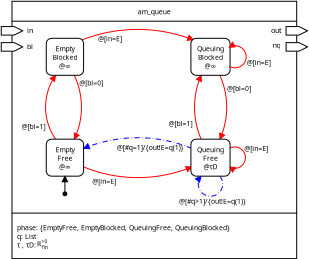 <?xml version="1.0" encoding="UTF-8"?>
<dia:diagram xmlns:dia="http://www.lysator.liu.se/~alla/dia/">
  <dia:layer name="Hintergrund" visible="true" connectable="false"/>
  <dia:layer name="Hintergrund" visible="true" connectable="true" active="true">
    <dia:object type="Standard - Text" version="1" id="O0">
      <dia:attribute name="obj_pos">
        <dia:point val="32.598,25.551"/>
      </dia:attribute>
      <dia:attribute name="obj_bb">
        <dia:rectangle val="32.598,24.971;33.025,25.688"/>
      </dia:attribute>
      <dia:attribute name="text">
        <dia:composite type="text">
          <dia:attribute name="string">
            <dia:string>#X#</dia:string>
          </dia:attribute>
          <dia:attribute name="font">
            <dia:font family="sans" style="0" name="Helvetica"/>
          </dia:attribute>
          <dia:attribute name="height">
            <dia:real val="0.8"/>
          </dia:attribute>
          <dia:attribute name="pos">
            <dia:point val="32.598,25.551"/>
          </dia:attribute>
          <dia:attribute name="color">
            <dia:color val="#ffffffff"/>
          </dia:attribute>
          <dia:attribute name="alignment">
            <dia:enum val="0"/>
          </dia:attribute>
        </dia:composite>
      </dia:attribute>
      <dia:attribute name="valign">
        <dia:enum val="3"/>
      </dia:attribute>
    </dia:object>
    <dia:object type="Flowchart - Box" version="0" id="O1">
      <dia:attribute name="obj_pos">
        <dia:point val="8.684,5.206"/>
      </dia:attribute>
      <dia:attribute name="obj_bb">
        <dia:rectangle val="8.659,5.181;35.277,7.09"/>
      </dia:attribute>
      <dia:attribute name="elem_corner">
        <dia:point val="8.684,5.206"/>
      </dia:attribute>
      <dia:attribute name="elem_width">
        <dia:real val="26.568"/>
      </dia:attribute>
      <dia:attribute name="elem_height">
        <dia:real val="1.86"/>
      </dia:attribute>
      <dia:attribute name="border_width">
        <dia:real val="0.05"/>
      </dia:attribute>
      <dia:attribute name="show_background">
        <dia:boolean val="true"/>
      </dia:attribute>
      <dia:attribute name="padding">
        <dia:real val="0.5"/>
      </dia:attribute>
      <dia:attribute name="text">
        <dia:composite type="text">
          <dia:attribute name="string">
            <dia:string>#am_queue#</dia:string>
          </dia:attribute>
          <dia:attribute name="font">
            <dia:font family="sans" style="0" name="Helvetica"/>
          </dia:attribute>
          <dia:attribute name="height">
            <dia:real val="0.8"/>
          </dia:attribute>
          <dia:attribute name="pos">
            <dia:point val="21.968,6.316"/>
          </dia:attribute>
          <dia:attribute name="color">
            <dia:color val="#000000ff"/>
          </dia:attribute>
          <dia:attribute name="alignment">
            <dia:enum val="1"/>
          </dia:attribute>
        </dia:composite>
      </dia:attribute>
    </dia:object>
    <dia:object type="Standard - Line" version="0" id="O2">
      <dia:attribute name="obj_pos">
        <dia:point val="8.684,7.065"/>
      </dia:attribute>
      <dia:attribute name="obj_bb">
        <dia:rectangle val="8.659,7.04;8.709,24.998"/>
      </dia:attribute>
      <dia:attribute name="conn_endpoints">
        <dia:point val="8.684,7.065"/>
        <dia:point val="8.684,24.973"/>
      </dia:attribute>
      <dia:attribute name="numcp">
        <dia:int val="1"/>
      </dia:attribute>
      <dia:attribute name="line_width">
        <dia:real val="0.05"/>
      </dia:attribute>
      <dia:connections>
        <dia:connection handle="0" to="O1" connection="11"/>
        <dia:connection handle="1" to="O40" connection="0"/>
      </dia:connections>
    </dia:object>
    <dia:object type="Standard - Line" version="0" id="O3">
      <dia:attribute name="obj_pos">
        <dia:point val="35.252,7.065"/>
      </dia:attribute>
      <dia:attribute name="obj_bb">
        <dia:rectangle val="35.227,7.04;35.277,24.998"/>
      </dia:attribute>
      <dia:attribute name="conn_endpoints">
        <dia:point val="35.252,7.065"/>
        <dia:point val="35.252,24.973"/>
      </dia:attribute>
      <dia:attribute name="numcp">
        <dia:int val="1"/>
      </dia:attribute>
      <dia:attribute name="line_width">
        <dia:real val="0.05"/>
      </dia:attribute>
      <dia:connections>
        <dia:connection handle="0" to="O1" connection="15"/>
        <dia:connection handle="1" to="O40" connection="4"/>
      </dia:connections>
    </dia:object>
    <dia:object type="Standard - Text" version="1" id="O4">
      <dia:attribute name="obj_pos">
        <dia:point val="15.684,1.564"/>
      </dia:attribute>
      <dia:attribute name="obj_bb">
        <dia:rectangle val="15.684,0.337;15.684,1.852"/>
      </dia:attribute>
      <dia:attribute name="text">
        <dia:composite type="text">
          <dia:attribute name="string">
            <dia:string>##</dia:string>
          </dia:attribute>
          <dia:attribute name="font">
            <dia:font family="sans" style="0" name="Helvetica"/>
          </dia:attribute>
          <dia:attribute name="height">
            <dia:real val="1.693"/>
          </dia:attribute>
          <dia:attribute name="pos">
            <dia:point val="15.684,1.564"/>
          </dia:attribute>
          <dia:attribute name="color">
            <dia:color val="#000000ff"/>
          </dia:attribute>
          <dia:attribute name="alignment">
            <dia:enum val="0"/>
          </dia:attribute>
        </dia:composite>
      </dia:attribute>
      <dia:attribute name="valign">
        <dia:enum val="3"/>
      </dia:attribute>
    </dia:object>
    <dia:object type="Standard - Text" version="1" id="O5">
      <dia:attribute name="obj_pos">
        <dia:point val="8.684,1.564"/>
      </dia:attribute>
      <dia:attribute name="obj_bb">
        <dia:rectangle val="8.684,0.337;8.684,1.852"/>
      </dia:attribute>
      <dia:attribute name="text">
        <dia:composite type="text">
          <dia:attribute name="string">
            <dia:string>##</dia:string>
          </dia:attribute>
          <dia:attribute name="font">
            <dia:font family="sans" style="0" name="Helvetica"/>
          </dia:attribute>
          <dia:attribute name="height">
            <dia:real val="1.693"/>
          </dia:attribute>
          <dia:attribute name="pos">
            <dia:point val="8.684,1.564"/>
          </dia:attribute>
          <dia:attribute name="color">
            <dia:color val="#000000ff"/>
          </dia:attribute>
          <dia:attribute name="alignment">
            <dia:enum val="0"/>
          </dia:attribute>
        </dia:composite>
      </dia:attribute>
      <dia:attribute name="valign">
        <dia:enum val="3"/>
      </dia:attribute>
    </dia:object>
    <dia:group>
      <dia:attribute name="meta">
        <dia:composite type="dict"/>
      </dia:attribute>
      <dia:attribute name="matrix"/>
      <dia:object type="Standard - Text" version="1" id="O6">
        <dia:attribute name="obj_pos">
          <dia:point val="9.575,17.133"/>
        </dia:attribute>
        <dia:attribute name="obj_bb">
          <dia:rectangle val="9.575,16.553;11.808,17.27"/>
        </dia:attribute>
        <dia:attribute name="text">
          <dia:composite type="text">
            <dia:attribute name="string">
              <dia:string>#@[bl=1]#</dia:string>
            </dia:attribute>
            <dia:attribute name="font">
              <dia:font family="sans" style="0" name="Helvetica"/>
            </dia:attribute>
            <dia:attribute name="height">
              <dia:real val="0.8"/>
            </dia:attribute>
            <dia:attribute name="pos">
              <dia:point val="9.575,17.133"/>
            </dia:attribute>
            <dia:attribute name="color">
              <dia:color val="#000000ff"/>
            </dia:attribute>
            <dia:attribute name="alignment">
              <dia:enum val="0"/>
            </dia:attribute>
          </dia:composite>
        </dia:attribute>
        <dia:attribute name="valign">
          <dia:enum val="3"/>
        </dia:attribute>
      </dia:object>
      <dia:group>
        <dia:attribute name="meta">
          <dia:composite type="dict"/>
        </dia:attribute>
        <dia:attribute name="matrix"/>
        <dia:object type="Standard - Text" version="1" id="O7">
          <dia:attribute name="obj_pos">
            <dia:point val="30.587,11.142"/>
          </dia:attribute>
          <dia:attribute name="obj_bb">
            <dia:rectangle val="30.587,10.562;32.892,11.28"/>
          </dia:attribute>
          <dia:attribute name="text">
            <dia:composite type="text">
              <dia:attribute name="string">
                <dia:string>#@[in=E]#</dia:string>
              </dia:attribute>
              <dia:attribute name="font">
                <dia:font family="sans" style="0" name="Helvetica"/>
              </dia:attribute>
              <dia:attribute name="height">
                <dia:real val="0.8"/>
              </dia:attribute>
              <dia:attribute name="pos">
                <dia:point val="30.587,11.142"/>
              </dia:attribute>
              <dia:attribute name="color">
                <dia:color val="#000000ff"/>
              </dia:attribute>
              <dia:attribute name="alignment">
                <dia:enum val="0"/>
              </dia:attribute>
            </dia:composite>
          </dia:attribute>
          <dia:attribute name="valign">
            <dia:enum val="3"/>
          </dia:attribute>
        </dia:object>
        <dia:group>
          <dia:attribute name="meta">
            <dia:composite type="dict"/>
          </dia:attribute>
          <dia:attribute name="matrix"/>
          <dia:object type="Standard - Text" version="1" id="O8">
            <dia:attribute name="obj_pos">
              <dia:point val="30.35,19.189"/>
            </dia:attribute>
            <dia:attribute name="obj_bb">
              <dia:rectangle val="30.35,18.609;32.655,19.326"/>
            </dia:attribute>
            <dia:attribute name="text">
              <dia:composite type="text">
                <dia:attribute name="string">
                  <dia:string>#@[in=E]#</dia:string>
                </dia:attribute>
                <dia:attribute name="font">
                  <dia:font family="sans" style="0" name="Helvetica"/>
                </dia:attribute>
                <dia:attribute name="height">
                  <dia:real val="0.8"/>
                </dia:attribute>
                <dia:attribute name="pos">
                  <dia:point val="30.35,19.189"/>
                </dia:attribute>
                <dia:attribute name="color">
                  <dia:color val="#000000ff"/>
                </dia:attribute>
                <dia:attribute name="alignment">
                  <dia:enum val="0"/>
                </dia:attribute>
              </dia:composite>
            </dia:attribute>
            <dia:attribute name="valign">
              <dia:enum val="3"/>
            </dia:attribute>
          </dia:object>
          <dia:group>
            <dia:attribute name="meta">
              <dia:composite type="dict"/>
            </dia:attribute>
            <dia:attribute name="matrix"/>
            <dia:object type="Standard - Arc" version="0" id="O9">
              <dia:attribute name="obj_pos">
                <dia:point val="28.948,18.937"/>
              </dia:attribute>
              <dia:attribute name="obj_bb">
                <dia:rectangle val="28.922,18.771;30.492,21.194"/>
              </dia:attribute>
              <dia:attribute name="conn_endpoints">
                <dia:point val="28.948,18.937"/>
                <dia:point val="28.948,20.663"/>
              </dia:attribute>
              <dia:attribute name="arc_color">
                <dia:color val="#ff0000ff"/>
              </dia:attribute>
              <dia:attribute name="curve_distance">
                <dia:real val="-1.518"/>
              </dia:attribute>
              <dia:attribute name="line_width">
                <dia:real val="0.05"/>
              </dia:attribute>
              <dia:attribute name="end_arrow">
                <dia:enum val="3"/>
              </dia:attribute>
              <dia:attribute name="end_arrow_length">
                <dia:real val="0.5"/>
              </dia:attribute>
              <dia:attribute name="end_arrow_width">
                <dia:real val="0.5"/>
              </dia:attribute>
            </dia:object>
            <dia:object type="Standard - Arc" version="0" id="O10">
              <dia:attribute name="obj_pos">
                <dia:point val="12.753,18.075"/>
              </dia:attribute>
              <dia:attribute name="obj_bb">
                <dia:rectangle val="11.792,12.088;12.778,18.1"/>
              </dia:attribute>
              <dia:attribute name="conn_endpoints">
                <dia:point val="12.753,18.075"/>
                <dia:point val="12.753,12.113"/>
              </dia:attribute>
              <dia:attribute name="arc_color">
                <dia:color val="#ff0000ff"/>
              </dia:attribute>
              <dia:attribute name="curve_distance">
                <dia:real val="-0.936"/>
              </dia:attribute>
              <dia:attribute name="line_width">
                <dia:real val="0.05"/>
              </dia:attribute>
              <dia:attribute name="end_arrow">
                <dia:enum val="3"/>
              </dia:attribute>
              <dia:attribute name="end_arrow_length">
                <dia:real val="0.5"/>
              </dia:attribute>
              <dia:attribute name="end_arrow_width">
                <dia:real val="0.5"/>
              </dia:attribute>
            </dia:object>
            <dia:object type="Standard - Arc" version="0" id="O11">
              <dia:attribute name="obj_pos">
                <dia:point val="14.494,12.113"/>
              </dia:attribute>
              <dia:attribute name="obj_bb">
                <dia:rectangle val="14.461,12.088;15.195,18.103"/>
              </dia:attribute>
              <dia:attribute name="conn_endpoints">
                <dia:point val="14.494,12.113"/>
                <dia:point val="14.494,18.075"/>
              </dia:attribute>
              <dia:attribute name="arc_color">
                <dia:color val="#ff0000ff"/>
              </dia:attribute>
              <dia:attribute name="curve_distance">
                <dia:real val="-0.676"/>
              </dia:attribute>
              <dia:attribute name="line_width">
                <dia:real val="0.05"/>
              </dia:attribute>
              <dia:attribute name="end_arrow">
                <dia:enum val="3"/>
              </dia:attribute>
              <dia:attribute name="end_arrow_length">
                <dia:real val="0.5"/>
              </dia:attribute>
              <dia:attribute name="end_arrow_width">
                <dia:real val="0.5"/>
              </dia:attribute>
            </dia:object>
            <dia:object type="Standard - Text" version="1" id="O12">
              <dia:attribute name="obj_pos">
                <dia:point val="14.972,13.065"/>
              </dia:attribute>
              <dia:attribute name="obj_bb">
                <dia:rectangle val="14.972,12.485;17.204,13.203"/>
              </dia:attribute>
              <dia:attribute name="text">
                <dia:composite type="text">
                  <dia:attribute name="string">
                    <dia:string>#@[bl=0]#</dia:string>
                  </dia:attribute>
                  <dia:attribute name="font">
                    <dia:font family="sans" style="0" name="Helvetica"/>
                  </dia:attribute>
                  <dia:attribute name="height">
                    <dia:real val="0.8"/>
                  </dia:attribute>
                  <dia:attribute name="pos">
                    <dia:point val="14.972,13.065"/>
                  </dia:attribute>
                  <dia:attribute name="color">
                    <dia:color val="#000000ff"/>
                  </dia:attribute>
                  <dia:attribute name="alignment">
                    <dia:enum val="0"/>
                  </dia:attribute>
                </dia:composite>
              </dia:attribute>
              <dia:attribute name="valign">
                <dia:enum val="3"/>
              </dia:attribute>
            </dia:object>
            <dia:object type="Standard - Arc" version="0" id="O13">
              <dia:attribute name="obj_pos">
                <dia:point val="15.364,20.663"/>
              </dia:attribute>
              <dia:attribute name="obj_bb">
                <dia:rectangle val="15.339,20.599;25.494,21.688"/>
              </dia:attribute>
              <dia:attribute name="conn_endpoints">
                <dia:point val="15.364,20.663"/>
                <dia:point val="25.466,20.663"/>
              </dia:attribute>
              <dia:attribute name="arc_color">
                <dia:color val="#ff0000ff"/>
              </dia:attribute>
              <dia:attribute name="curve_distance">
                <dia:real val="1"/>
              </dia:attribute>
              <dia:attribute name="line_width">
                <dia:real val="0.05"/>
              </dia:attribute>
              <dia:attribute name="end_arrow">
                <dia:enum val="3"/>
              </dia:attribute>
              <dia:attribute name="end_arrow_length">
                <dia:real val="0.5"/>
              </dia:attribute>
              <dia:attribute name="end_arrow_width">
                <dia:real val="0.5"/>
              </dia:attribute>
            </dia:object>
            <dia:object type="Standard - Arc" version="0" id="O14">
              <dia:attribute name="obj_pos">
                <dia:point val="25.466,18.937"/>
              </dia:attribute>
              <dia:attribute name="obj_bb">
                <dia:rectangle val="15.336,17.912;25.491,19.001"/>
              </dia:attribute>
              <dia:attribute name="conn_endpoints">
                <dia:point val="25.466,18.937"/>
                <dia:point val="15.364,18.937"/>
              </dia:attribute>
              <dia:attribute name="arc_color">
                <dia:color val="#0000ffff"/>
              </dia:attribute>
              <dia:attribute name="curve_distance">
                <dia:real val="1"/>
              </dia:attribute>
              <dia:attribute name="line_width">
                <dia:real val="0.05"/>
              </dia:attribute>
              <dia:attribute name="line_style">
                <dia:enum val="2"/>
              </dia:attribute>
              <dia:attribute name="dashlength">
                <dia:real val="0.5"/>
              </dia:attribute>
              <dia:attribute name="end_arrow">
                <dia:enum val="3"/>
              </dia:attribute>
              <dia:attribute name="end_arrow_length">
                <dia:real val="0.5"/>
              </dia:attribute>
              <dia:attribute name="end_arrow_width">
                <dia:real val="0.5"/>
              </dia:attribute>
            </dia:object>
            <dia:object type="Standard - Text" version="1" id="O15">
              <dia:attribute name="obj_pos">
                <dia:point val="18.47,19.093"/>
              </dia:attribute>
              <dia:attribute name="obj_bb">
                <dia:rectangle val="18.47,18.513;24.525,19.23"/>
              </dia:attribute>
              <dia:attribute name="text">
                <dia:composite type="text">
                  <dia:attribute name="string">
                    <dia:string>#@[#q=1]/{out!E=q(1)}#</dia:string>
                  </dia:attribute>
                  <dia:attribute name="font">
                    <dia:font family="sans" style="0" name="Helvetica"/>
                  </dia:attribute>
                  <dia:attribute name="height">
                    <dia:real val="0.8"/>
                  </dia:attribute>
                  <dia:attribute name="pos">
                    <dia:point val="18.47,19.093"/>
                  </dia:attribute>
                  <dia:attribute name="color">
                    <dia:color val="#000000ff"/>
                  </dia:attribute>
                  <dia:attribute name="alignment">
                    <dia:enum val="0"/>
                  </dia:attribute>
                </dia:composite>
              </dia:attribute>
              <dia:attribute name="valign">
                <dia:enum val="3"/>
              </dia:attribute>
            </dia:object>
            <dia:object type="Standard - Arc" version="0" id="O16">
              <dia:attribute name="obj_pos">
                <dia:point val="15.218,8.809"/>
              </dia:attribute>
              <dia:attribute name="obj_bb">
                <dia:rectangle val="15.193,7.807;25.641,8.884"/>
              </dia:attribute>
              <dia:attribute name="conn_endpoints">
                <dia:point val="15.218,8.809"/>
                <dia:point val="25.612,8.809"/>
              </dia:attribute>
              <dia:attribute name="arc_color">
                <dia:color val="#ff0000ff"/>
              </dia:attribute>
              <dia:attribute name="curve_distance">
                <dia:real val="-0.977"/>
              </dia:attribute>
              <dia:attribute name="line_width">
                <dia:real val="0.05"/>
              </dia:attribute>
              <dia:attribute name="end_arrow">
                <dia:enum val="3"/>
              </dia:attribute>
              <dia:attribute name="end_arrow_length">
                <dia:real val="0.5"/>
              </dia:attribute>
              <dia:attribute name="end_arrow_width">
                <dia:real val="0.5"/>
              </dia:attribute>
            </dia:object>
            <dia:object type="Standard - Text" version="1" id="O17">
              <dia:attribute name="obj_pos">
                <dia:point val="16.7,8.946"/>
              </dia:attribute>
              <dia:attribute name="obj_bb">
                <dia:rectangle val="16.7,8.366;19.005,9.084"/>
              </dia:attribute>
              <dia:attribute name="text">
                <dia:composite type="text">
                  <dia:attribute name="string">
                    <dia:string>#@[in=E]#</dia:string>
                  </dia:attribute>
                  <dia:attribute name="font">
                    <dia:font family="sans" style="0" name="Helvetica"/>
                  </dia:attribute>
                  <dia:attribute name="height">
                    <dia:real val="0.8"/>
                  </dia:attribute>
                  <dia:attribute name="pos">
                    <dia:point val="16.7,8.946"/>
                  </dia:attribute>
                  <dia:attribute name="color">
                    <dia:color val="#000000ff"/>
                  </dia:attribute>
                  <dia:attribute name="alignment">
                    <dia:enum val="0"/>
                  </dia:attribute>
                </dia:composite>
              </dia:attribute>
              <dia:attribute name="valign">
                <dia:enum val="3"/>
              </dia:attribute>
            </dia:object>
            <dia:object type="Standard - Arc" version="0" id="O18">
              <dia:attribute name="obj_pos">
                <dia:point val="26.337,18.075"/>
              </dia:attribute>
              <dia:attribute name="obj_bb">
                <dia:rectangle val="25.694,12.085;26.39,18.1"/>
              </dia:attribute>
              <dia:attribute name="conn_endpoints">
                <dia:point val="26.337,18.075"/>
                <dia:point val="26.337,12.113"/>
              </dia:attribute>
              <dia:attribute name="arc_color">
                <dia:color val="#ff0000ff"/>
              </dia:attribute>
              <dia:attribute name="curve_distance">
                <dia:real val="-0.618"/>
              </dia:attribute>
              <dia:attribute name="line_width">
                <dia:real val="0.05"/>
              </dia:attribute>
              <dia:attribute name="end_arrow">
                <dia:enum val="3"/>
              </dia:attribute>
              <dia:attribute name="end_arrow_length">
                <dia:real val="0.5"/>
              </dia:attribute>
              <dia:attribute name="end_arrow_width">
                <dia:real val="0.5"/>
              </dia:attribute>
            </dia:object>
            <dia:object type="Standard - Arc" version="0" id="O19">
              <dia:attribute name="obj_pos">
                <dia:point val="28.078,12.113"/>
              </dia:attribute>
              <dia:attribute name="obj_bb">
                <dia:rectangle val="28.034,12.088;28.746,18.103"/>
              </dia:attribute>
              <dia:attribute name="conn_endpoints">
                <dia:point val="28.078,12.113"/>
                <dia:point val="28.078,18.075"/>
              </dia:attribute>
              <dia:attribute name="arc_color">
                <dia:color val="#ff0000ff"/>
              </dia:attribute>
              <dia:attribute name="curve_distance">
                <dia:real val="-0.644"/>
              </dia:attribute>
              <dia:attribute name="line_width">
                <dia:real val="0.05"/>
              </dia:attribute>
              <dia:attribute name="end_arrow">
                <dia:enum val="3"/>
              </dia:attribute>
              <dia:attribute name="end_arrow_length">
                <dia:real val="0.5"/>
              </dia:attribute>
              <dia:attribute name="end_arrow_width">
                <dia:real val="0.5"/>
              </dia:attribute>
            </dia:object>
            <dia:object type="Standard - Arc" version="0" id="O20">
              <dia:attribute name="obj_pos">
                <dia:point val="28.078,21.525"/>
              </dia:attribute>
              <dia:attribute name="obj_bb">
                <dia:rectangle val="25.76,21.5;28.371,23.424"/>
              </dia:attribute>
              <dia:attribute name="conn_endpoints">
                <dia:point val="28.078,21.525"/>
                <dia:point val="26.337,21.525"/>
              </dia:attribute>
              <dia:attribute name="arc_color">
                <dia:color val="#0000ffff"/>
              </dia:attribute>
              <dia:attribute name="curve_distance">
                <dia:real val="-1.874"/>
              </dia:attribute>
              <dia:attribute name="line_width">
                <dia:real val="0.05"/>
              </dia:attribute>
              <dia:attribute name="line_style">
                <dia:enum val="2"/>
              </dia:attribute>
              <dia:attribute name="dashlength">
                <dia:real val="0.5"/>
              </dia:attribute>
              <dia:attribute name="end_arrow">
                <dia:enum val="3"/>
              </dia:attribute>
              <dia:attribute name="end_arrow_length">
                <dia:real val="0.5"/>
              </dia:attribute>
              <dia:attribute name="end_arrow_width">
                <dia:real val="0.5"/>
              </dia:attribute>
            </dia:object>
            <dia:object type="Flowchart - Box" version="0" id="O21">
              <dia:attribute name="obj_pos">
                <dia:point val="11.882,8.663"/>
              </dia:attribute>
              <dia:attribute name="obj_bb">
                <dia:rectangle val="11.857,8.638;15.389,12.138"/>
              </dia:attribute>
              <dia:attribute name="elem_corner">
                <dia:point val="11.882,8.663"/>
              </dia:attribute>
              <dia:attribute name="elem_width">
                <dia:real val="3.482"/>
              </dia:attribute>
              <dia:attribute name="elem_height">
                <dia:real val="3.45"/>
              </dia:attribute>
              <dia:attribute name="border_width">
                <dia:real val="0.05"/>
              </dia:attribute>
              <dia:attribute name="show_background">
                <dia:boolean val="true"/>
              </dia:attribute>
              <dia:attribute name="corner_radius">
                <dia:real val="0.5"/>
              </dia:attribute>
              <dia:attribute name="padding">
                <dia:real val="0.5"/>
              </dia:attribute>
              <dia:attribute name="text">
                <dia:composite type="text">
                  <dia:attribute name="string">
                    <dia:string>#Empty
Blocked
@∞#</dia:string>
                  </dia:attribute>
                  <dia:attribute name="font">
                    <dia:font family="sans" style="0" name="Helvetica"/>
                  </dia:attribute>
                  <dia:attribute name="height">
                    <dia:real val="0.8"/>
                  </dia:attribute>
                  <dia:attribute name="pos">
                    <dia:point val="13.623,9.768"/>
                  </dia:attribute>
                  <dia:attribute name="color">
                    <dia:color val="#000000ff"/>
                  </dia:attribute>
                  <dia:attribute name="alignment">
                    <dia:enum val="1"/>
                  </dia:attribute>
                </dia:composite>
              </dia:attribute>
            </dia:object>
            <dia:object type="Flowchart - Box" version="0" id="O22">
              <dia:attribute name="obj_pos">
                <dia:point val="25.466,8.663"/>
              </dia:attribute>
              <dia:attribute name="obj_bb">
                <dia:rectangle val="25.441,8.638;28.973,12.138"/>
              </dia:attribute>
              <dia:attribute name="elem_corner">
                <dia:point val="25.466,8.663"/>
              </dia:attribute>
              <dia:attribute name="elem_width">
                <dia:real val="3.482"/>
              </dia:attribute>
              <dia:attribute name="elem_height">
                <dia:real val="3.45"/>
              </dia:attribute>
              <dia:attribute name="border_width">
                <dia:real val="0.05"/>
              </dia:attribute>
              <dia:attribute name="show_background">
                <dia:boolean val="true"/>
              </dia:attribute>
              <dia:attribute name="corner_radius">
                <dia:real val="0.5"/>
              </dia:attribute>
              <dia:attribute name="padding">
                <dia:real val="0.5"/>
              </dia:attribute>
              <dia:attribute name="text">
                <dia:composite type="text">
                  <dia:attribute name="string">
                    <dia:string>#Queuing
Blocked
@∞#</dia:string>
                  </dia:attribute>
                  <dia:attribute name="font">
                    <dia:font family="sans" style="0" name="Helvetica"/>
                  </dia:attribute>
                  <dia:attribute name="height">
                    <dia:real val="0.8"/>
                  </dia:attribute>
                  <dia:attribute name="pos">
                    <dia:point val="27.207,9.768"/>
                  </dia:attribute>
                  <dia:attribute name="color">
                    <dia:color val="#000000ff"/>
                  </dia:attribute>
                  <dia:attribute name="alignment">
                    <dia:enum val="1"/>
                  </dia:attribute>
                </dia:composite>
              </dia:attribute>
            </dia:object>
            <dia:object type="Standard - Arc" version="0" id="O23">
              <dia:attribute name="obj_pos">
                <dia:point val="28.948,11.251"/>
              </dia:attribute>
              <dia:attribute name="obj_bb">
                <dia:rectangle val="28.922,8.982;30.563,11.442"/>
              </dia:attribute>
              <dia:attribute name="conn_endpoints">
                <dia:point val="28.948,11.251"/>
                <dia:point val="28.948,9.525"/>
              </dia:attribute>
              <dia:attribute name="arc_color">
                <dia:color val="#ff0000ff"/>
              </dia:attribute>
              <dia:attribute name="curve_distance">
                <dia:real val="1.59"/>
              </dia:attribute>
              <dia:attribute name="line_width">
                <dia:real val="0.05"/>
              </dia:attribute>
              <dia:attribute name="end_arrow">
                <dia:enum val="3"/>
              </dia:attribute>
              <dia:attribute name="end_arrow_length">
                <dia:real val="0.5"/>
              </dia:attribute>
              <dia:attribute name="end_arrow_width">
                <dia:real val="0.5"/>
              </dia:attribute>
            </dia:object>
            <dia:object type="Flowchart - Box" version="0" id="O24">
              <dia:attribute name="obj_pos">
                <dia:point val="11.882,18.075"/>
              </dia:attribute>
              <dia:attribute name="obj_bb">
                <dia:rectangle val="11.857,18.05;15.389,21.55"/>
              </dia:attribute>
              <dia:attribute name="elem_corner">
                <dia:point val="11.882,18.075"/>
              </dia:attribute>
              <dia:attribute name="elem_width">
                <dia:real val="3.482"/>
              </dia:attribute>
              <dia:attribute name="elem_height">
                <dia:real val="3.45"/>
              </dia:attribute>
              <dia:attribute name="border_width">
                <dia:real val="0.05"/>
              </dia:attribute>
              <dia:attribute name="show_background">
                <dia:boolean val="true"/>
              </dia:attribute>
              <dia:attribute name="corner_radius">
                <dia:real val="0.5"/>
              </dia:attribute>
              <dia:attribute name="padding">
                <dia:real val="0.5"/>
              </dia:attribute>
              <dia:attribute name="text">
                <dia:composite type="text">
                  <dia:attribute name="string">
                    <dia:string>#Empty
Free
@∞#</dia:string>
                  </dia:attribute>
                  <dia:attribute name="font">
                    <dia:font family="sans" style="0" name="Helvetica"/>
                  </dia:attribute>
                  <dia:attribute name="height">
                    <dia:real val="0.8"/>
                  </dia:attribute>
                  <dia:attribute name="pos">
                    <dia:point val="13.623,19.18"/>
                  </dia:attribute>
                  <dia:attribute name="color">
                    <dia:color val="#000000ff"/>
                  </dia:attribute>
                  <dia:attribute name="alignment">
                    <dia:enum val="1"/>
                  </dia:attribute>
                </dia:composite>
              </dia:attribute>
            </dia:object>
            <dia:object type="Flowchart - Box" version="0" id="O25">
              <dia:attribute name="obj_pos">
                <dia:point val="25.466,18.075"/>
              </dia:attribute>
              <dia:attribute name="obj_bb">
                <dia:rectangle val="25.441,18.05;28.973,21.55"/>
              </dia:attribute>
              <dia:attribute name="elem_corner">
                <dia:point val="25.466,18.075"/>
              </dia:attribute>
              <dia:attribute name="elem_width">
                <dia:real val="3.482"/>
              </dia:attribute>
              <dia:attribute name="elem_height">
                <dia:real val="3.45"/>
              </dia:attribute>
              <dia:attribute name="border_width">
                <dia:real val="0.05"/>
              </dia:attribute>
              <dia:attribute name="show_background">
                <dia:boolean val="true"/>
              </dia:attribute>
              <dia:attribute name="corner_radius">
                <dia:real val="0.5"/>
              </dia:attribute>
              <dia:attribute name="padding">
                <dia:real val="0.5"/>
              </dia:attribute>
              <dia:attribute name="text">
                <dia:composite type="text">
                  <dia:attribute name="string">
                    <dia:string>#Queuing
Free
@τD#</dia:string>
                  </dia:attribute>
                  <dia:attribute name="font">
                    <dia:font family="sans" style="0" name="Helvetica"/>
                  </dia:attribute>
                  <dia:attribute name="height">
                    <dia:real val="0.8"/>
                  </dia:attribute>
                  <dia:attribute name="pos">
                    <dia:point val="27.207,19.18"/>
                  </dia:attribute>
                  <dia:attribute name="color">
                    <dia:color val="#000000ff"/>
                  </dia:attribute>
                  <dia:attribute name="alignment">
                    <dia:enum val="1"/>
                  </dia:attribute>
                </dia:composite>
              </dia:attribute>
            </dia:object>
            <dia:object type="Geometric - Perfect Circle" version="1" id="O26">
              <dia:attribute name="obj_pos">
                <dia:point val="13.442,22.992"/>
              </dia:attribute>
              <dia:attribute name="obj_bb">
                <dia:rectangle val="13.392,22.942;13.854,23.405"/>
              </dia:attribute>
              <dia:attribute name="meta">
                <dia:composite type="dict"/>
              </dia:attribute>
              <dia:attribute name="elem_corner">
                <dia:point val="13.442,22.992"/>
              </dia:attribute>
              <dia:attribute name="elem_width">
                <dia:real val="0.362"/>
              </dia:attribute>
              <dia:attribute name="elem_height">
                <dia:real val="0.362"/>
              </dia:attribute>
              <dia:attribute name="line_width">
                <dia:real val="0.05"/>
              </dia:attribute>
              <dia:attribute name="line_colour">
                <dia:color val="#000000ff"/>
              </dia:attribute>
              <dia:attribute name="fill_colour">
                <dia:color val="#000000ff"/>
              </dia:attribute>
              <dia:attribute name="show_background">
                <dia:boolean val="true"/>
              </dia:attribute>
              <dia:attribute name="line_style">
                <dia:enum val="0"/>
                <dia:real val="1"/>
              </dia:attribute>
              <dia:attribute name="flip_horizontal">
                <dia:boolean val="false"/>
              </dia:attribute>
              <dia:attribute name="flip_vertical">
                <dia:boolean val="false"/>
              </dia:attribute>
              <dia:attribute name="subscale">
                <dia:real val="1"/>
              </dia:attribute>
            </dia:object>
            <dia:object type="Standard - Line" version="0" id="O27">
              <dia:attribute name="obj_pos">
                <dia:point val="13.623,22.992"/>
              </dia:attribute>
              <dia:attribute name="obj_bb">
                <dia:rectangle val="13.333,21.494;13.914,23.017"/>
              </dia:attribute>
              <dia:attribute name="conn_endpoints">
                <dia:point val="13.623,22.992"/>
                <dia:point val="13.623,21.525"/>
              </dia:attribute>
              <dia:attribute name="numcp">
                <dia:int val="1"/>
              </dia:attribute>
              <dia:attribute name="line_width">
                <dia:real val="0.05"/>
              </dia:attribute>
              <dia:attribute name="end_arrow">
                <dia:enum val="3"/>
              </dia:attribute>
              <dia:attribute name="end_arrow_length">
                <dia:real val="0.5"/>
              </dia:attribute>
              <dia:attribute name="end_arrow_width">
                <dia:real val="0.5"/>
              </dia:attribute>
            </dia:object>
            <dia:object type="Standard - Text" version="1" id="O28">
              <dia:attribute name="obj_pos">
                <dia:point val="23.297,16.843"/>
              </dia:attribute>
              <dia:attribute name="obj_bb">
                <dia:rectangle val="23.297,16.263;25.529,16.981"/>
              </dia:attribute>
              <dia:attribute name="text">
                <dia:composite type="text">
                  <dia:attribute name="string">
                    <dia:string>#@[bl=1]#</dia:string>
                  </dia:attribute>
                  <dia:attribute name="font">
                    <dia:font family="sans" style="0" name="Helvetica"/>
                  </dia:attribute>
                  <dia:attribute name="height">
                    <dia:real val="0.8"/>
                  </dia:attribute>
                  <dia:attribute name="pos">
                    <dia:point val="23.297,16.843"/>
                  </dia:attribute>
                  <dia:attribute name="color">
                    <dia:color val="#000000ff"/>
                  </dia:attribute>
                  <dia:attribute name="alignment">
                    <dia:enum val="0"/>
                  </dia:attribute>
                </dia:composite>
              </dia:attribute>
              <dia:attribute name="valign">
                <dia:enum val="3"/>
              </dia:attribute>
            </dia:object>
            <dia:object type="Standard - Text" version="1" id="O29">
              <dia:attribute name="obj_pos">
                <dia:point val="28.759,13.59"/>
              </dia:attribute>
              <dia:attribute name="obj_bb">
                <dia:rectangle val="28.759,13.01;30.992,13.728"/>
              </dia:attribute>
              <dia:attribute name="text">
                <dia:composite type="text">
                  <dia:attribute name="string">
                    <dia:string>#@[bl=0]#</dia:string>
                  </dia:attribute>
                  <dia:attribute name="font">
                    <dia:font family="sans" style="0" name="Helvetica"/>
                  </dia:attribute>
                  <dia:attribute name="height">
                    <dia:real val="0.8"/>
                  </dia:attribute>
                  <dia:attribute name="pos">
                    <dia:point val="28.759,13.59"/>
                  </dia:attribute>
                  <dia:attribute name="color">
                    <dia:color val="#000000ff"/>
                  </dia:attribute>
                  <dia:attribute name="alignment">
                    <dia:enum val="0"/>
                  </dia:attribute>
                </dia:composite>
              </dia:attribute>
              <dia:attribute name="valign">
                <dia:enum val="3"/>
              </dia:attribute>
            </dia:object>
            <dia:object type="Standard - Text" version="1" id="O30">
              <dia:attribute name="obj_pos">
                <dia:point val="16.173,22.23"/>
              </dia:attribute>
              <dia:attribute name="obj_bb">
                <dia:rectangle val="16.173,21.65;18.478,22.367"/>
              </dia:attribute>
              <dia:attribute name="text">
                <dia:composite type="text">
                  <dia:attribute name="string">
                    <dia:string>#@[in=E]#</dia:string>
                  </dia:attribute>
                  <dia:attribute name="font">
                    <dia:font family="sans" style="0" name="Helvetica"/>
                  </dia:attribute>
                  <dia:attribute name="height">
                    <dia:real val="0.8"/>
                  </dia:attribute>
                  <dia:attribute name="pos">
                    <dia:point val="16.173,22.23"/>
                  </dia:attribute>
                  <dia:attribute name="color">
                    <dia:color val="#000000ff"/>
                  </dia:attribute>
                  <dia:attribute name="alignment">
                    <dia:enum val="0"/>
                  </dia:attribute>
                </dia:composite>
              </dia:attribute>
              <dia:attribute name="valign">
                <dia:enum val="3"/>
              </dia:attribute>
            </dia:object>
            <dia:object type="Standard - Text" version="1" id="O31">
              <dia:attribute name="obj_pos">
                <dia:point val="24.269,23.305"/>
              </dia:attribute>
              <dia:attribute name="obj_bb">
                <dia:rectangle val="24.269,22.726;30.324,24.243"/>
              </dia:attribute>
              <dia:attribute name="text">
                <dia:composite type="text">
                  <dia:attribute name="string">
                    <dia:string>#
@[#q&gt;1]/{out!E=q(1)}#</dia:string>
                  </dia:attribute>
                  <dia:attribute name="font">
                    <dia:font family="sans" style="0" name="Helvetica"/>
                  </dia:attribute>
                  <dia:attribute name="height">
                    <dia:real val="0.8"/>
                  </dia:attribute>
                  <dia:attribute name="pos">
                    <dia:point val="24.269,23.305"/>
                  </dia:attribute>
                  <dia:attribute name="color">
                    <dia:color val="#000000ff"/>
                  </dia:attribute>
                  <dia:attribute name="alignment">
                    <dia:enum val="0"/>
                  </dia:attribute>
                </dia:composite>
              </dia:attribute>
              <dia:attribute name="valign">
                <dia:enum val="3"/>
              </dia:attribute>
            </dia:object>
          </dia:group>
        </dia:group>
      </dia:group>
    </dia:group>
    <dia:group>
      <dia:attribute name="meta">
        <dia:composite type="dict"/>
      </dia:attribute>
      <dia:attribute name="matrix"/>
      <dia:object type="Standard - Polygon" version="0" id="O32">
        <dia:attribute name="obj_pos">
          <dia:point val="34.262,7.564"/>
        </dia:attribute>
        <dia:attribute name="obj_bb">
          <dia:rectangle val="34.237,7.539;36.318,8.389"/>
        </dia:attribute>
        <dia:attribute name="poly_points">
          <dia:point val="34.262,7.564"/>
          <dia:point val="35.462,7.564"/>
          <dia:point val="36.262,7.964"/>
          <dia:point val="35.462,8.364"/>
          <dia:point val="34.262,8.364"/>
        </dia:attribute>
        <dia:attribute name="line_width">
          <dia:real val="0.05"/>
        </dia:attribute>
        <dia:attribute name="show_background">
          <dia:boolean val="true"/>
        </dia:attribute>
      </dia:object>
      <dia:object type="Standard - Polygon" version="0" id="O33">
        <dia:attribute name="obj_pos">
          <dia:point val="34.262,9.064"/>
        </dia:attribute>
        <dia:attribute name="obj_bb">
          <dia:rectangle val="34.237,9.039;36.318,9.889"/>
        </dia:attribute>
        <dia:attribute name="poly_points">
          <dia:point val="34.262,9.064"/>
          <dia:point val="35.462,9.064"/>
          <dia:point val="36.262,9.464"/>
          <dia:point val="35.462,9.864"/>
          <dia:point val="34.262,9.864"/>
        </dia:attribute>
        <dia:attribute name="line_width">
          <dia:real val="0.05"/>
        </dia:attribute>
        <dia:attribute name="show_background">
          <dia:boolean val="true"/>
        </dia:attribute>
      </dia:object>
      <dia:object type="Standard - Text" version="1" id="O34">
        <dia:attribute name="obj_pos">
          <dia:point val="32.844,8.173"/>
        </dia:attribute>
        <dia:attribute name="obj_bb">
          <dia:rectangle val="32.844,7.558;33.786,8.318"/>
        </dia:attribute>
        <dia:attribute name="text">
          <dia:composite type="text">
            <dia:attribute name="string">
              <dia:string>#out#</dia:string>
            </dia:attribute>
            <dia:attribute name="font">
              <dia:font family="sans" style="0" name="Helvetica"/>
            </dia:attribute>
            <dia:attribute name="height">
              <dia:real val="0.847"/>
            </dia:attribute>
            <dia:attribute name="pos">
              <dia:point val="32.844,8.173"/>
            </dia:attribute>
            <dia:attribute name="color">
              <dia:color val="#000000ff"/>
            </dia:attribute>
            <dia:attribute name="alignment">
              <dia:enum val="0"/>
            </dia:attribute>
          </dia:composite>
        </dia:attribute>
        <dia:attribute name="valign">
          <dia:enum val="3"/>
        </dia:attribute>
      </dia:object>
      <dia:object type="Standard - Text" version="1" id="O35">
        <dia:attribute name="obj_pos">
          <dia:point val="32.994,9.539"/>
        </dia:attribute>
        <dia:attribute name="obj_bb">
          <dia:rectangle val="32.994,8.924;33.749,9.684"/>
        </dia:attribute>
        <dia:attribute name="text">
          <dia:composite type="text">
            <dia:attribute name="string">
              <dia:string>#nq#</dia:string>
            </dia:attribute>
            <dia:attribute name="font">
              <dia:font family="sans" style="0" name="Helvetica"/>
            </dia:attribute>
            <dia:attribute name="height">
              <dia:real val="0.847"/>
            </dia:attribute>
            <dia:attribute name="pos">
              <dia:point val="32.994,9.539"/>
            </dia:attribute>
            <dia:attribute name="color">
              <dia:color val="#000000ff"/>
            </dia:attribute>
            <dia:attribute name="alignment">
              <dia:enum val="0"/>
            </dia:attribute>
          </dia:composite>
        </dia:attribute>
        <dia:attribute name="valign">
          <dia:enum val="3"/>
        </dia:attribute>
      </dia:object>
    </dia:group>
    <dia:group>
      <dia:attribute name="meta">
        <dia:composite type="dict"/>
      </dia:attribute>
      <dia:attribute name="matrix"/>
      <dia:object type="Standard - Polygon" version="0" id="O36">
        <dia:attribute name="obj_pos">
          <dia:point val="7.684,7.564"/>
        </dia:attribute>
        <dia:attribute name="obj_bb">
          <dia:rectangle val="7.659,7.539;9.74,8.389"/>
        </dia:attribute>
        <dia:attribute name="poly_points">
          <dia:point val="7.684,7.564"/>
          <dia:point val="8.884,7.564"/>
          <dia:point val="9.684,7.964"/>
          <dia:point val="8.884,8.364"/>
          <dia:point val="7.684,8.364"/>
        </dia:attribute>
        <dia:attribute name="line_width">
          <dia:real val="0.05"/>
        </dia:attribute>
        <dia:attribute name="show_background">
          <dia:boolean val="true"/>
        </dia:attribute>
      </dia:object>
      <dia:object type="Standard - Polygon" version="0" id="O37">
        <dia:attribute name="obj_pos">
          <dia:point val="7.684,9.064"/>
        </dia:attribute>
        <dia:attribute name="obj_bb">
          <dia:rectangle val="7.659,9.039;9.74,9.889"/>
        </dia:attribute>
        <dia:attribute name="poly_points">
          <dia:point val="7.684,9.064"/>
          <dia:point val="8.884,9.064"/>
          <dia:point val="9.684,9.464"/>
          <dia:point val="8.884,9.864"/>
          <dia:point val="7.684,9.864"/>
        </dia:attribute>
        <dia:attribute name="line_width">
          <dia:real val="0.05"/>
        </dia:attribute>
        <dia:attribute name="show_background">
          <dia:boolean val="true"/>
        </dia:attribute>
      </dia:object>
      <dia:object type="Standard - Text" version="1" id="O38">
        <dia:attribute name="obj_pos">
          <dia:point val="10.08,8.173"/>
        </dia:attribute>
        <dia:attribute name="obj_bb">
          <dia:rectangle val="10.08,7.558;10.608,8.318"/>
        </dia:attribute>
        <dia:attribute name="text">
          <dia:composite type="text">
            <dia:attribute name="string">
              <dia:string>#in#</dia:string>
            </dia:attribute>
            <dia:attribute name="font">
              <dia:font family="sans" style="0" name="Helvetica"/>
            </dia:attribute>
            <dia:attribute name="height">
              <dia:real val="0.847"/>
            </dia:attribute>
            <dia:attribute name="pos">
              <dia:point val="10.08,8.173"/>
            </dia:attribute>
            <dia:attribute name="color">
              <dia:color val="#000000ff"/>
            </dia:attribute>
            <dia:attribute name="alignment">
              <dia:enum val="0"/>
            </dia:attribute>
          </dia:composite>
        </dia:attribute>
        <dia:attribute name="valign">
          <dia:enum val="3"/>
        </dia:attribute>
      </dia:object>
      <dia:object type="Standard - Text" version="1" id="O39">
        <dia:attribute name="obj_pos">
          <dia:point val="10.08,9.676"/>
        </dia:attribute>
        <dia:attribute name="obj_bb">
          <dia:rectangle val="10.08,9.061;10.608,9.821"/>
        </dia:attribute>
        <dia:attribute name="text">
          <dia:composite type="text">
            <dia:attribute name="string">
              <dia:string>#bl#</dia:string>
            </dia:attribute>
            <dia:attribute name="font">
              <dia:font family="sans" style="0" name="Helvetica"/>
            </dia:attribute>
            <dia:attribute name="height">
              <dia:real val="0.847"/>
            </dia:attribute>
            <dia:attribute name="pos">
              <dia:point val="10.08,9.676"/>
            </dia:attribute>
            <dia:attribute name="color">
              <dia:color val="#000000ff"/>
            </dia:attribute>
            <dia:attribute name="alignment">
              <dia:enum val="0"/>
            </dia:attribute>
          </dia:composite>
        </dia:attribute>
        <dia:attribute name="valign">
          <dia:enum val="3"/>
        </dia:attribute>
      </dia:object>
    </dia:group>
    <dia:group>
      <dia:attribute name="meta">
        <dia:composite type="dict"/>
      </dia:attribute>
      <dia:attribute name="matrix"/>
      <dia:object type="Flowchart - Box" version="0" id="O40">
        <dia:attribute name="obj_pos">
          <dia:point val="8.684,24.973"/>
        </dia:attribute>
        <dia:attribute name="obj_bb">
          <dia:rectangle val="8.659,24.948;35.277,29.248"/>
        </dia:attribute>
        <dia:attribute name="elem_corner">
          <dia:point val="8.684,24.973"/>
        </dia:attribute>
        <dia:attribute name="elem_width">
          <dia:real val="26.568"/>
        </dia:attribute>
        <dia:attribute name="elem_height">
          <dia:real val="4.25"/>
        </dia:attribute>
        <dia:attribute name="border_width">
          <dia:real val="0.05"/>
        </dia:attribute>
        <dia:attribute name="show_background">
          <dia:boolean val="true"/>
        </dia:attribute>
        <dia:attribute name="padding">
          <dia:real val="0.5"/>
        </dia:attribute>
        <dia:attribute name="text">
          <dia:composite type="text">
            <dia:attribute name="string">
              <dia:string>#phase: {EmptyFree, EmptyBlocked, QueuingFree, QueuingBlocked}
q: List
τ , τD: #</dia:string>
            </dia:attribute>
            <dia:attribute name="font">
              <dia:font family="sans" style="0" name="Helvetica"/>
            </dia:attribute>
            <dia:attribute name="height">
              <dia:real val="0.8"/>
            </dia:attribute>
            <dia:attribute name="pos">
              <dia:point val="9.159,26.478"/>
            </dia:attribute>
            <dia:attribute name="color">
              <dia:color val="#000000ff"/>
            </dia:attribute>
            <dia:attribute name="alignment">
              <dia:enum val="0"/>
            </dia:attribute>
          </dia:composite>
        </dia:attribute>
      </dia:object>
      <dia:group>
        <dia:attribute name="meta">
          <dia:composite type="dict"/>
        </dia:attribute>
        <dia:attribute name="matrix">
          <dia:matrix xx="1" xy="0" yx="0" yy="1" x0="0" y0="0"/>
        </dia:attribute>
        <dia:object type="Standard - Text" version="1" id="O41">
          <dia:attribute name="obj_pos">
            <dia:point val="11.01,28.071"/>
          </dia:attribute>
          <dia:attribute name="obj_bb">
            <dia:rectangle val="11.01,27.509;11.452,28.204"/>
          </dia:attribute>
          <dia:attribute name="text">
            <dia:composite type="text">
              <dia:attribute name="string">
                <dia:string>#ℝ#</dia:string>
              </dia:attribute>
              <dia:attribute name="font">
                <dia:font family="sans" style="0" name="Helvetica"/>
              </dia:attribute>
              <dia:attribute name="height">
                <dia:real val="0.776"/>
              </dia:attribute>
              <dia:attribute name="pos">
                <dia:point val="11.01,28.071"/>
              </dia:attribute>
              <dia:attribute name="color">
                <dia:color val="#000000ff"/>
              </dia:attribute>
              <dia:attribute name="alignment">
                <dia:enum val="0"/>
              </dia:attribute>
            </dia:composite>
          </dia:attribute>
          <dia:attribute name="valign">
            <dia:enum val="3"/>
          </dia:attribute>
        </dia:object>
        <dia:object type="Standard - Text" version="1" id="O42">
          <dia:attribute name="obj_pos">
            <dia:point val="11.476,28.316"/>
          </dia:attribute>
          <dia:attribute name="obj_bb">
            <dia:rectangle val="11.476,27.906;11.951,28.414"/>
          </dia:attribute>
          <dia:attribute name="text">
            <dia:composite type="text">
              <dia:attribute name="string">
                <dia:string>#fin#</dia:string>
              </dia:attribute>
              <dia:attribute name="font">
                <dia:font family="sans" style="0" name="Helvetica"/>
              </dia:attribute>
              <dia:attribute name="height">
                <dia:real val="0.564"/>
              </dia:attribute>
              <dia:attribute name="pos">
                <dia:point val="11.476,28.316"/>
              </dia:attribute>
              <dia:attribute name="color">
                <dia:color val="#000000ff"/>
              </dia:attribute>
              <dia:attribute name="alignment">
                <dia:enum val="0"/>
              </dia:attribute>
            </dia:composite>
          </dia:attribute>
          <dia:attribute name="valign">
            <dia:enum val="3"/>
          </dia:attribute>
        </dia:object>
        <dia:object type="Standard - Text" version="1" id="O43">
          <dia:attribute name="obj_pos">
            <dia:point val="11.449,27.785"/>
          </dia:attribute>
          <dia:attribute name="obj_bb">
            <dia:rectangle val="11.449,27.375;11.961,27.882"/>
          </dia:attribute>
          <dia:attribute name="text">
            <dia:composite type="text">
              <dia:attribute name="string">
                <dia:string>#&gt;0#</dia:string>
              </dia:attribute>
              <dia:attribute name="font">
                <dia:font family="sans" style="0" name="Helvetica"/>
              </dia:attribute>
              <dia:attribute name="height">
                <dia:real val="0.564"/>
              </dia:attribute>
              <dia:attribute name="pos">
                <dia:point val="11.449,27.785"/>
              </dia:attribute>
              <dia:attribute name="color">
                <dia:color val="#000000ff"/>
              </dia:attribute>
              <dia:attribute name="alignment">
                <dia:enum val="0"/>
              </dia:attribute>
            </dia:composite>
          </dia:attribute>
          <dia:attribute name="valign">
            <dia:enum val="3"/>
          </dia:attribute>
        </dia:object>
      </dia:group>
    </dia:group>
  </dia:layer>
</dia:diagram>
